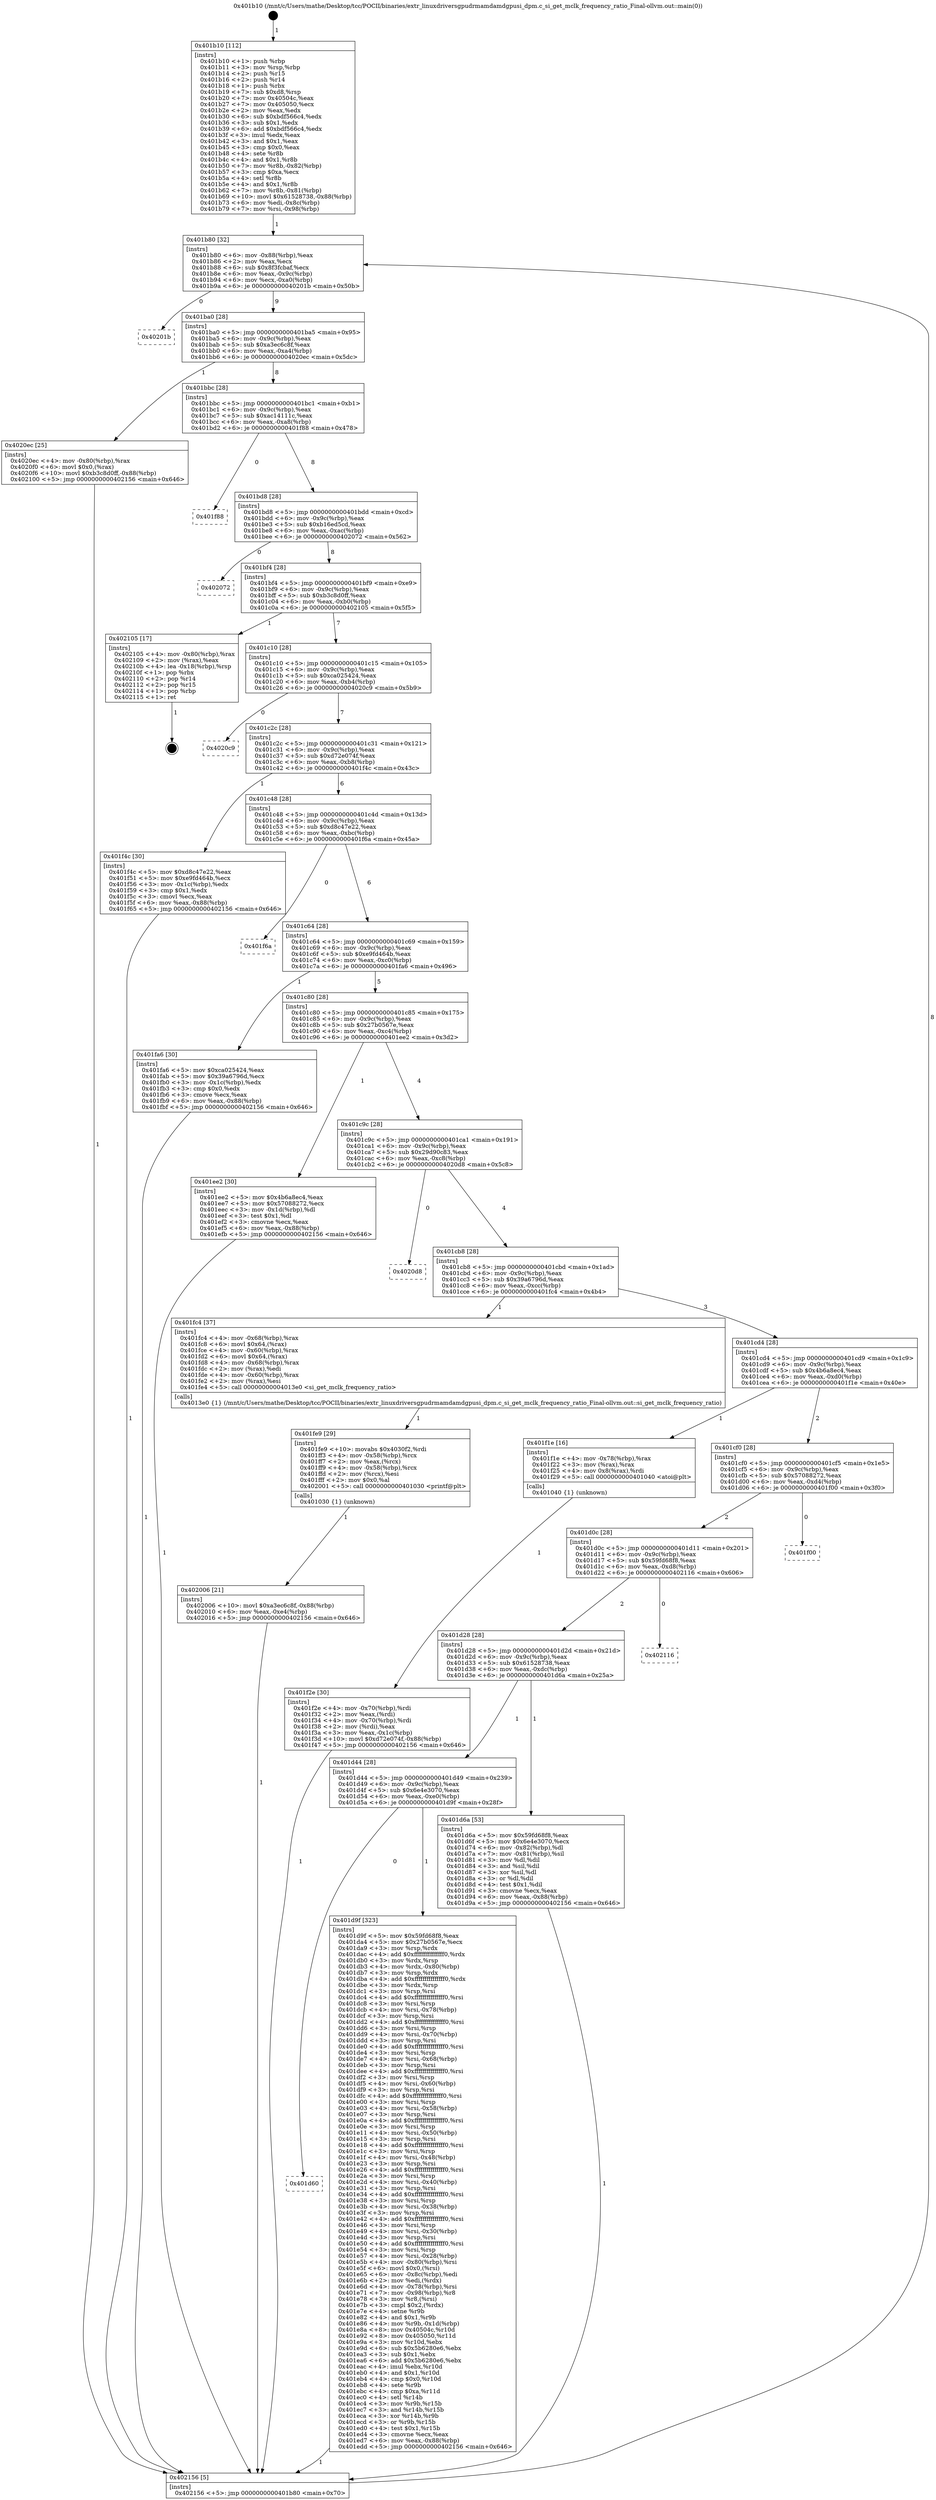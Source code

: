 digraph "0x401b10" {
  label = "0x401b10 (/mnt/c/Users/mathe/Desktop/tcc/POCII/binaries/extr_linuxdriversgpudrmamdamdgpusi_dpm.c_si_get_mclk_frequency_ratio_Final-ollvm.out::main(0))"
  labelloc = "t"
  node[shape=record]

  Entry [label="",width=0.3,height=0.3,shape=circle,fillcolor=black,style=filled]
  "0x401b80" [label="{
     0x401b80 [32]\l
     | [instrs]\l
     &nbsp;&nbsp;0x401b80 \<+6\>: mov -0x88(%rbp),%eax\l
     &nbsp;&nbsp;0x401b86 \<+2\>: mov %eax,%ecx\l
     &nbsp;&nbsp;0x401b88 \<+6\>: sub $0x8f3fcbaf,%ecx\l
     &nbsp;&nbsp;0x401b8e \<+6\>: mov %eax,-0x9c(%rbp)\l
     &nbsp;&nbsp;0x401b94 \<+6\>: mov %ecx,-0xa0(%rbp)\l
     &nbsp;&nbsp;0x401b9a \<+6\>: je 000000000040201b \<main+0x50b\>\l
  }"]
  "0x40201b" [label="{
     0x40201b\l
  }", style=dashed]
  "0x401ba0" [label="{
     0x401ba0 [28]\l
     | [instrs]\l
     &nbsp;&nbsp;0x401ba0 \<+5\>: jmp 0000000000401ba5 \<main+0x95\>\l
     &nbsp;&nbsp;0x401ba5 \<+6\>: mov -0x9c(%rbp),%eax\l
     &nbsp;&nbsp;0x401bab \<+5\>: sub $0xa3ec6c8f,%eax\l
     &nbsp;&nbsp;0x401bb0 \<+6\>: mov %eax,-0xa4(%rbp)\l
     &nbsp;&nbsp;0x401bb6 \<+6\>: je 00000000004020ec \<main+0x5dc\>\l
  }"]
  Exit [label="",width=0.3,height=0.3,shape=circle,fillcolor=black,style=filled,peripheries=2]
  "0x4020ec" [label="{
     0x4020ec [25]\l
     | [instrs]\l
     &nbsp;&nbsp;0x4020ec \<+4\>: mov -0x80(%rbp),%rax\l
     &nbsp;&nbsp;0x4020f0 \<+6\>: movl $0x0,(%rax)\l
     &nbsp;&nbsp;0x4020f6 \<+10\>: movl $0xb3c8d0ff,-0x88(%rbp)\l
     &nbsp;&nbsp;0x402100 \<+5\>: jmp 0000000000402156 \<main+0x646\>\l
  }"]
  "0x401bbc" [label="{
     0x401bbc [28]\l
     | [instrs]\l
     &nbsp;&nbsp;0x401bbc \<+5\>: jmp 0000000000401bc1 \<main+0xb1\>\l
     &nbsp;&nbsp;0x401bc1 \<+6\>: mov -0x9c(%rbp),%eax\l
     &nbsp;&nbsp;0x401bc7 \<+5\>: sub $0xac14111c,%eax\l
     &nbsp;&nbsp;0x401bcc \<+6\>: mov %eax,-0xa8(%rbp)\l
     &nbsp;&nbsp;0x401bd2 \<+6\>: je 0000000000401f88 \<main+0x478\>\l
  }"]
  "0x402006" [label="{
     0x402006 [21]\l
     | [instrs]\l
     &nbsp;&nbsp;0x402006 \<+10\>: movl $0xa3ec6c8f,-0x88(%rbp)\l
     &nbsp;&nbsp;0x402010 \<+6\>: mov %eax,-0xe4(%rbp)\l
     &nbsp;&nbsp;0x402016 \<+5\>: jmp 0000000000402156 \<main+0x646\>\l
  }"]
  "0x401f88" [label="{
     0x401f88\l
  }", style=dashed]
  "0x401bd8" [label="{
     0x401bd8 [28]\l
     | [instrs]\l
     &nbsp;&nbsp;0x401bd8 \<+5\>: jmp 0000000000401bdd \<main+0xcd\>\l
     &nbsp;&nbsp;0x401bdd \<+6\>: mov -0x9c(%rbp),%eax\l
     &nbsp;&nbsp;0x401be3 \<+5\>: sub $0xb16ed5cd,%eax\l
     &nbsp;&nbsp;0x401be8 \<+6\>: mov %eax,-0xac(%rbp)\l
     &nbsp;&nbsp;0x401bee \<+6\>: je 0000000000402072 \<main+0x562\>\l
  }"]
  "0x401fe9" [label="{
     0x401fe9 [29]\l
     | [instrs]\l
     &nbsp;&nbsp;0x401fe9 \<+10\>: movabs $0x4030f2,%rdi\l
     &nbsp;&nbsp;0x401ff3 \<+4\>: mov -0x58(%rbp),%rcx\l
     &nbsp;&nbsp;0x401ff7 \<+2\>: mov %eax,(%rcx)\l
     &nbsp;&nbsp;0x401ff9 \<+4\>: mov -0x58(%rbp),%rcx\l
     &nbsp;&nbsp;0x401ffd \<+2\>: mov (%rcx),%esi\l
     &nbsp;&nbsp;0x401fff \<+2\>: mov $0x0,%al\l
     &nbsp;&nbsp;0x402001 \<+5\>: call 0000000000401030 \<printf@plt\>\l
     | [calls]\l
     &nbsp;&nbsp;0x401030 \{1\} (unknown)\l
  }"]
  "0x402072" [label="{
     0x402072\l
  }", style=dashed]
  "0x401bf4" [label="{
     0x401bf4 [28]\l
     | [instrs]\l
     &nbsp;&nbsp;0x401bf4 \<+5\>: jmp 0000000000401bf9 \<main+0xe9\>\l
     &nbsp;&nbsp;0x401bf9 \<+6\>: mov -0x9c(%rbp),%eax\l
     &nbsp;&nbsp;0x401bff \<+5\>: sub $0xb3c8d0ff,%eax\l
     &nbsp;&nbsp;0x401c04 \<+6\>: mov %eax,-0xb0(%rbp)\l
     &nbsp;&nbsp;0x401c0a \<+6\>: je 0000000000402105 \<main+0x5f5\>\l
  }"]
  "0x401f2e" [label="{
     0x401f2e [30]\l
     | [instrs]\l
     &nbsp;&nbsp;0x401f2e \<+4\>: mov -0x70(%rbp),%rdi\l
     &nbsp;&nbsp;0x401f32 \<+2\>: mov %eax,(%rdi)\l
     &nbsp;&nbsp;0x401f34 \<+4\>: mov -0x70(%rbp),%rdi\l
     &nbsp;&nbsp;0x401f38 \<+2\>: mov (%rdi),%eax\l
     &nbsp;&nbsp;0x401f3a \<+3\>: mov %eax,-0x1c(%rbp)\l
     &nbsp;&nbsp;0x401f3d \<+10\>: movl $0xd72e074f,-0x88(%rbp)\l
     &nbsp;&nbsp;0x401f47 \<+5\>: jmp 0000000000402156 \<main+0x646\>\l
  }"]
  "0x402105" [label="{
     0x402105 [17]\l
     | [instrs]\l
     &nbsp;&nbsp;0x402105 \<+4\>: mov -0x80(%rbp),%rax\l
     &nbsp;&nbsp;0x402109 \<+2\>: mov (%rax),%eax\l
     &nbsp;&nbsp;0x40210b \<+4\>: lea -0x18(%rbp),%rsp\l
     &nbsp;&nbsp;0x40210f \<+1\>: pop %rbx\l
     &nbsp;&nbsp;0x402110 \<+2\>: pop %r14\l
     &nbsp;&nbsp;0x402112 \<+2\>: pop %r15\l
     &nbsp;&nbsp;0x402114 \<+1\>: pop %rbp\l
     &nbsp;&nbsp;0x402115 \<+1\>: ret\l
  }"]
  "0x401c10" [label="{
     0x401c10 [28]\l
     | [instrs]\l
     &nbsp;&nbsp;0x401c10 \<+5\>: jmp 0000000000401c15 \<main+0x105\>\l
     &nbsp;&nbsp;0x401c15 \<+6\>: mov -0x9c(%rbp),%eax\l
     &nbsp;&nbsp;0x401c1b \<+5\>: sub $0xca025424,%eax\l
     &nbsp;&nbsp;0x401c20 \<+6\>: mov %eax,-0xb4(%rbp)\l
     &nbsp;&nbsp;0x401c26 \<+6\>: je 00000000004020c9 \<main+0x5b9\>\l
  }"]
  "0x401d60" [label="{
     0x401d60\l
  }", style=dashed]
  "0x4020c9" [label="{
     0x4020c9\l
  }", style=dashed]
  "0x401c2c" [label="{
     0x401c2c [28]\l
     | [instrs]\l
     &nbsp;&nbsp;0x401c2c \<+5\>: jmp 0000000000401c31 \<main+0x121\>\l
     &nbsp;&nbsp;0x401c31 \<+6\>: mov -0x9c(%rbp),%eax\l
     &nbsp;&nbsp;0x401c37 \<+5\>: sub $0xd72e074f,%eax\l
     &nbsp;&nbsp;0x401c3c \<+6\>: mov %eax,-0xb8(%rbp)\l
     &nbsp;&nbsp;0x401c42 \<+6\>: je 0000000000401f4c \<main+0x43c\>\l
  }"]
  "0x401d9f" [label="{
     0x401d9f [323]\l
     | [instrs]\l
     &nbsp;&nbsp;0x401d9f \<+5\>: mov $0x59fd68f8,%eax\l
     &nbsp;&nbsp;0x401da4 \<+5\>: mov $0x27b0567e,%ecx\l
     &nbsp;&nbsp;0x401da9 \<+3\>: mov %rsp,%rdx\l
     &nbsp;&nbsp;0x401dac \<+4\>: add $0xfffffffffffffff0,%rdx\l
     &nbsp;&nbsp;0x401db0 \<+3\>: mov %rdx,%rsp\l
     &nbsp;&nbsp;0x401db3 \<+4\>: mov %rdx,-0x80(%rbp)\l
     &nbsp;&nbsp;0x401db7 \<+3\>: mov %rsp,%rdx\l
     &nbsp;&nbsp;0x401dba \<+4\>: add $0xfffffffffffffff0,%rdx\l
     &nbsp;&nbsp;0x401dbe \<+3\>: mov %rdx,%rsp\l
     &nbsp;&nbsp;0x401dc1 \<+3\>: mov %rsp,%rsi\l
     &nbsp;&nbsp;0x401dc4 \<+4\>: add $0xfffffffffffffff0,%rsi\l
     &nbsp;&nbsp;0x401dc8 \<+3\>: mov %rsi,%rsp\l
     &nbsp;&nbsp;0x401dcb \<+4\>: mov %rsi,-0x78(%rbp)\l
     &nbsp;&nbsp;0x401dcf \<+3\>: mov %rsp,%rsi\l
     &nbsp;&nbsp;0x401dd2 \<+4\>: add $0xfffffffffffffff0,%rsi\l
     &nbsp;&nbsp;0x401dd6 \<+3\>: mov %rsi,%rsp\l
     &nbsp;&nbsp;0x401dd9 \<+4\>: mov %rsi,-0x70(%rbp)\l
     &nbsp;&nbsp;0x401ddd \<+3\>: mov %rsp,%rsi\l
     &nbsp;&nbsp;0x401de0 \<+4\>: add $0xfffffffffffffff0,%rsi\l
     &nbsp;&nbsp;0x401de4 \<+3\>: mov %rsi,%rsp\l
     &nbsp;&nbsp;0x401de7 \<+4\>: mov %rsi,-0x68(%rbp)\l
     &nbsp;&nbsp;0x401deb \<+3\>: mov %rsp,%rsi\l
     &nbsp;&nbsp;0x401dee \<+4\>: add $0xfffffffffffffff0,%rsi\l
     &nbsp;&nbsp;0x401df2 \<+3\>: mov %rsi,%rsp\l
     &nbsp;&nbsp;0x401df5 \<+4\>: mov %rsi,-0x60(%rbp)\l
     &nbsp;&nbsp;0x401df9 \<+3\>: mov %rsp,%rsi\l
     &nbsp;&nbsp;0x401dfc \<+4\>: add $0xfffffffffffffff0,%rsi\l
     &nbsp;&nbsp;0x401e00 \<+3\>: mov %rsi,%rsp\l
     &nbsp;&nbsp;0x401e03 \<+4\>: mov %rsi,-0x58(%rbp)\l
     &nbsp;&nbsp;0x401e07 \<+3\>: mov %rsp,%rsi\l
     &nbsp;&nbsp;0x401e0a \<+4\>: add $0xfffffffffffffff0,%rsi\l
     &nbsp;&nbsp;0x401e0e \<+3\>: mov %rsi,%rsp\l
     &nbsp;&nbsp;0x401e11 \<+4\>: mov %rsi,-0x50(%rbp)\l
     &nbsp;&nbsp;0x401e15 \<+3\>: mov %rsp,%rsi\l
     &nbsp;&nbsp;0x401e18 \<+4\>: add $0xfffffffffffffff0,%rsi\l
     &nbsp;&nbsp;0x401e1c \<+3\>: mov %rsi,%rsp\l
     &nbsp;&nbsp;0x401e1f \<+4\>: mov %rsi,-0x48(%rbp)\l
     &nbsp;&nbsp;0x401e23 \<+3\>: mov %rsp,%rsi\l
     &nbsp;&nbsp;0x401e26 \<+4\>: add $0xfffffffffffffff0,%rsi\l
     &nbsp;&nbsp;0x401e2a \<+3\>: mov %rsi,%rsp\l
     &nbsp;&nbsp;0x401e2d \<+4\>: mov %rsi,-0x40(%rbp)\l
     &nbsp;&nbsp;0x401e31 \<+3\>: mov %rsp,%rsi\l
     &nbsp;&nbsp;0x401e34 \<+4\>: add $0xfffffffffffffff0,%rsi\l
     &nbsp;&nbsp;0x401e38 \<+3\>: mov %rsi,%rsp\l
     &nbsp;&nbsp;0x401e3b \<+4\>: mov %rsi,-0x38(%rbp)\l
     &nbsp;&nbsp;0x401e3f \<+3\>: mov %rsp,%rsi\l
     &nbsp;&nbsp;0x401e42 \<+4\>: add $0xfffffffffffffff0,%rsi\l
     &nbsp;&nbsp;0x401e46 \<+3\>: mov %rsi,%rsp\l
     &nbsp;&nbsp;0x401e49 \<+4\>: mov %rsi,-0x30(%rbp)\l
     &nbsp;&nbsp;0x401e4d \<+3\>: mov %rsp,%rsi\l
     &nbsp;&nbsp;0x401e50 \<+4\>: add $0xfffffffffffffff0,%rsi\l
     &nbsp;&nbsp;0x401e54 \<+3\>: mov %rsi,%rsp\l
     &nbsp;&nbsp;0x401e57 \<+4\>: mov %rsi,-0x28(%rbp)\l
     &nbsp;&nbsp;0x401e5b \<+4\>: mov -0x80(%rbp),%rsi\l
     &nbsp;&nbsp;0x401e5f \<+6\>: movl $0x0,(%rsi)\l
     &nbsp;&nbsp;0x401e65 \<+6\>: mov -0x8c(%rbp),%edi\l
     &nbsp;&nbsp;0x401e6b \<+2\>: mov %edi,(%rdx)\l
     &nbsp;&nbsp;0x401e6d \<+4\>: mov -0x78(%rbp),%rsi\l
     &nbsp;&nbsp;0x401e71 \<+7\>: mov -0x98(%rbp),%r8\l
     &nbsp;&nbsp;0x401e78 \<+3\>: mov %r8,(%rsi)\l
     &nbsp;&nbsp;0x401e7b \<+3\>: cmpl $0x2,(%rdx)\l
     &nbsp;&nbsp;0x401e7e \<+4\>: setne %r9b\l
     &nbsp;&nbsp;0x401e82 \<+4\>: and $0x1,%r9b\l
     &nbsp;&nbsp;0x401e86 \<+4\>: mov %r9b,-0x1d(%rbp)\l
     &nbsp;&nbsp;0x401e8a \<+8\>: mov 0x40504c,%r10d\l
     &nbsp;&nbsp;0x401e92 \<+8\>: mov 0x405050,%r11d\l
     &nbsp;&nbsp;0x401e9a \<+3\>: mov %r10d,%ebx\l
     &nbsp;&nbsp;0x401e9d \<+6\>: sub $0x5b6280e6,%ebx\l
     &nbsp;&nbsp;0x401ea3 \<+3\>: sub $0x1,%ebx\l
     &nbsp;&nbsp;0x401ea6 \<+6\>: add $0x5b6280e6,%ebx\l
     &nbsp;&nbsp;0x401eac \<+4\>: imul %ebx,%r10d\l
     &nbsp;&nbsp;0x401eb0 \<+4\>: and $0x1,%r10d\l
     &nbsp;&nbsp;0x401eb4 \<+4\>: cmp $0x0,%r10d\l
     &nbsp;&nbsp;0x401eb8 \<+4\>: sete %r9b\l
     &nbsp;&nbsp;0x401ebc \<+4\>: cmp $0xa,%r11d\l
     &nbsp;&nbsp;0x401ec0 \<+4\>: setl %r14b\l
     &nbsp;&nbsp;0x401ec4 \<+3\>: mov %r9b,%r15b\l
     &nbsp;&nbsp;0x401ec7 \<+3\>: and %r14b,%r15b\l
     &nbsp;&nbsp;0x401eca \<+3\>: xor %r14b,%r9b\l
     &nbsp;&nbsp;0x401ecd \<+3\>: or %r9b,%r15b\l
     &nbsp;&nbsp;0x401ed0 \<+4\>: test $0x1,%r15b\l
     &nbsp;&nbsp;0x401ed4 \<+3\>: cmovne %ecx,%eax\l
     &nbsp;&nbsp;0x401ed7 \<+6\>: mov %eax,-0x88(%rbp)\l
     &nbsp;&nbsp;0x401edd \<+5\>: jmp 0000000000402156 \<main+0x646\>\l
  }"]
  "0x401f4c" [label="{
     0x401f4c [30]\l
     | [instrs]\l
     &nbsp;&nbsp;0x401f4c \<+5\>: mov $0xd8c47e22,%eax\l
     &nbsp;&nbsp;0x401f51 \<+5\>: mov $0xe9fd464b,%ecx\l
     &nbsp;&nbsp;0x401f56 \<+3\>: mov -0x1c(%rbp),%edx\l
     &nbsp;&nbsp;0x401f59 \<+3\>: cmp $0x1,%edx\l
     &nbsp;&nbsp;0x401f5c \<+3\>: cmovl %ecx,%eax\l
     &nbsp;&nbsp;0x401f5f \<+6\>: mov %eax,-0x88(%rbp)\l
     &nbsp;&nbsp;0x401f65 \<+5\>: jmp 0000000000402156 \<main+0x646\>\l
  }"]
  "0x401c48" [label="{
     0x401c48 [28]\l
     | [instrs]\l
     &nbsp;&nbsp;0x401c48 \<+5\>: jmp 0000000000401c4d \<main+0x13d\>\l
     &nbsp;&nbsp;0x401c4d \<+6\>: mov -0x9c(%rbp),%eax\l
     &nbsp;&nbsp;0x401c53 \<+5\>: sub $0xd8c47e22,%eax\l
     &nbsp;&nbsp;0x401c58 \<+6\>: mov %eax,-0xbc(%rbp)\l
     &nbsp;&nbsp;0x401c5e \<+6\>: je 0000000000401f6a \<main+0x45a\>\l
  }"]
  "0x401b10" [label="{
     0x401b10 [112]\l
     | [instrs]\l
     &nbsp;&nbsp;0x401b10 \<+1\>: push %rbp\l
     &nbsp;&nbsp;0x401b11 \<+3\>: mov %rsp,%rbp\l
     &nbsp;&nbsp;0x401b14 \<+2\>: push %r15\l
     &nbsp;&nbsp;0x401b16 \<+2\>: push %r14\l
     &nbsp;&nbsp;0x401b18 \<+1\>: push %rbx\l
     &nbsp;&nbsp;0x401b19 \<+7\>: sub $0xd8,%rsp\l
     &nbsp;&nbsp;0x401b20 \<+7\>: mov 0x40504c,%eax\l
     &nbsp;&nbsp;0x401b27 \<+7\>: mov 0x405050,%ecx\l
     &nbsp;&nbsp;0x401b2e \<+2\>: mov %eax,%edx\l
     &nbsp;&nbsp;0x401b30 \<+6\>: sub $0xbdf566c4,%edx\l
     &nbsp;&nbsp;0x401b36 \<+3\>: sub $0x1,%edx\l
     &nbsp;&nbsp;0x401b39 \<+6\>: add $0xbdf566c4,%edx\l
     &nbsp;&nbsp;0x401b3f \<+3\>: imul %edx,%eax\l
     &nbsp;&nbsp;0x401b42 \<+3\>: and $0x1,%eax\l
     &nbsp;&nbsp;0x401b45 \<+3\>: cmp $0x0,%eax\l
     &nbsp;&nbsp;0x401b48 \<+4\>: sete %r8b\l
     &nbsp;&nbsp;0x401b4c \<+4\>: and $0x1,%r8b\l
     &nbsp;&nbsp;0x401b50 \<+7\>: mov %r8b,-0x82(%rbp)\l
     &nbsp;&nbsp;0x401b57 \<+3\>: cmp $0xa,%ecx\l
     &nbsp;&nbsp;0x401b5a \<+4\>: setl %r8b\l
     &nbsp;&nbsp;0x401b5e \<+4\>: and $0x1,%r8b\l
     &nbsp;&nbsp;0x401b62 \<+7\>: mov %r8b,-0x81(%rbp)\l
     &nbsp;&nbsp;0x401b69 \<+10\>: movl $0x61528738,-0x88(%rbp)\l
     &nbsp;&nbsp;0x401b73 \<+6\>: mov %edi,-0x8c(%rbp)\l
     &nbsp;&nbsp;0x401b79 \<+7\>: mov %rsi,-0x98(%rbp)\l
  }"]
  "0x401f6a" [label="{
     0x401f6a\l
  }", style=dashed]
  "0x401c64" [label="{
     0x401c64 [28]\l
     | [instrs]\l
     &nbsp;&nbsp;0x401c64 \<+5\>: jmp 0000000000401c69 \<main+0x159\>\l
     &nbsp;&nbsp;0x401c69 \<+6\>: mov -0x9c(%rbp),%eax\l
     &nbsp;&nbsp;0x401c6f \<+5\>: sub $0xe9fd464b,%eax\l
     &nbsp;&nbsp;0x401c74 \<+6\>: mov %eax,-0xc0(%rbp)\l
     &nbsp;&nbsp;0x401c7a \<+6\>: je 0000000000401fa6 \<main+0x496\>\l
  }"]
  "0x402156" [label="{
     0x402156 [5]\l
     | [instrs]\l
     &nbsp;&nbsp;0x402156 \<+5\>: jmp 0000000000401b80 \<main+0x70\>\l
  }"]
  "0x401fa6" [label="{
     0x401fa6 [30]\l
     | [instrs]\l
     &nbsp;&nbsp;0x401fa6 \<+5\>: mov $0xca025424,%eax\l
     &nbsp;&nbsp;0x401fab \<+5\>: mov $0x39a6796d,%ecx\l
     &nbsp;&nbsp;0x401fb0 \<+3\>: mov -0x1c(%rbp),%edx\l
     &nbsp;&nbsp;0x401fb3 \<+3\>: cmp $0x0,%edx\l
     &nbsp;&nbsp;0x401fb6 \<+3\>: cmove %ecx,%eax\l
     &nbsp;&nbsp;0x401fb9 \<+6\>: mov %eax,-0x88(%rbp)\l
     &nbsp;&nbsp;0x401fbf \<+5\>: jmp 0000000000402156 \<main+0x646\>\l
  }"]
  "0x401c80" [label="{
     0x401c80 [28]\l
     | [instrs]\l
     &nbsp;&nbsp;0x401c80 \<+5\>: jmp 0000000000401c85 \<main+0x175\>\l
     &nbsp;&nbsp;0x401c85 \<+6\>: mov -0x9c(%rbp),%eax\l
     &nbsp;&nbsp;0x401c8b \<+5\>: sub $0x27b0567e,%eax\l
     &nbsp;&nbsp;0x401c90 \<+6\>: mov %eax,-0xc4(%rbp)\l
     &nbsp;&nbsp;0x401c96 \<+6\>: je 0000000000401ee2 \<main+0x3d2\>\l
  }"]
  "0x401d44" [label="{
     0x401d44 [28]\l
     | [instrs]\l
     &nbsp;&nbsp;0x401d44 \<+5\>: jmp 0000000000401d49 \<main+0x239\>\l
     &nbsp;&nbsp;0x401d49 \<+6\>: mov -0x9c(%rbp),%eax\l
     &nbsp;&nbsp;0x401d4f \<+5\>: sub $0x6e4e3070,%eax\l
     &nbsp;&nbsp;0x401d54 \<+6\>: mov %eax,-0xe0(%rbp)\l
     &nbsp;&nbsp;0x401d5a \<+6\>: je 0000000000401d9f \<main+0x28f\>\l
  }"]
  "0x401ee2" [label="{
     0x401ee2 [30]\l
     | [instrs]\l
     &nbsp;&nbsp;0x401ee2 \<+5\>: mov $0x4b6a8ec4,%eax\l
     &nbsp;&nbsp;0x401ee7 \<+5\>: mov $0x57088272,%ecx\l
     &nbsp;&nbsp;0x401eec \<+3\>: mov -0x1d(%rbp),%dl\l
     &nbsp;&nbsp;0x401eef \<+3\>: test $0x1,%dl\l
     &nbsp;&nbsp;0x401ef2 \<+3\>: cmovne %ecx,%eax\l
     &nbsp;&nbsp;0x401ef5 \<+6\>: mov %eax,-0x88(%rbp)\l
     &nbsp;&nbsp;0x401efb \<+5\>: jmp 0000000000402156 \<main+0x646\>\l
  }"]
  "0x401c9c" [label="{
     0x401c9c [28]\l
     | [instrs]\l
     &nbsp;&nbsp;0x401c9c \<+5\>: jmp 0000000000401ca1 \<main+0x191\>\l
     &nbsp;&nbsp;0x401ca1 \<+6\>: mov -0x9c(%rbp),%eax\l
     &nbsp;&nbsp;0x401ca7 \<+5\>: sub $0x29d90c83,%eax\l
     &nbsp;&nbsp;0x401cac \<+6\>: mov %eax,-0xc8(%rbp)\l
     &nbsp;&nbsp;0x401cb2 \<+6\>: je 00000000004020d8 \<main+0x5c8\>\l
  }"]
  "0x401d6a" [label="{
     0x401d6a [53]\l
     | [instrs]\l
     &nbsp;&nbsp;0x401d6a \<+5\>: mov $0x59fd68f8,%eax\l
     &nbsp;&nbsp;0x401d6f \<+5\>: mov $0x6e4e3070,%ecx\l
     &nbsp;&nbsp;0x401d74 \<+6\>: mov -0x82(%rbp),%dl\l
     &nbsp;&nbsp;0x401d7a \<+7\>: mov -0x81(%rbp),%sil\l
     &nbsp;&nbsp;0x401d81 \<+3\>: mov %dl,%dil\l
     &nbsp;&nbsp;0x401d84 \<+3\>: and %sil,%dil\l
     &nbsp;&nbsp;0x401d87 \<+3\>: xor %sil,%dl\l
     &nbsp;&nbsp;0x401d8a \<+3\>: or %dl,%dil\l
     &nbsp;&nbsp;0x401d8d \<+4\>: test $0x1,%dil\l
     &nbsp;&nbsp;0x401d91 \<+3\>: cmovne %ecx,%eax\l
     &nbsp;&nbsp;0x401d94 \<+6\>: mov %eax,-0x88(%rbp)\l
     &nbsp;&nbsp;0x401d9a \<+5\>: jmp 0000000000402156 \<main+0x646\>\l
  }"]
  "0x4020d8" [label="{
     0x4020d8\l
  }", style=dashed]
  "0x401cb8" [label="{
     0x401cb8 [28]\l
     | [instrs]\l
     &nbsp;&nbsp;0x401cb8 \<+5\>: jmp 0000000000401cbd \<main+0x1ad\>\l
     &nbsp;&nbsp;0x401cbd \<+6\>: mov -0x9c(%rbp),%eax\l
     &nbsp;&nbsp;0x401cc3 \<+5\>: sub $0x39a6796d,%eax\l
     &nbsp;&nbsp;0x401cc8 \<+6\>: mov %eax,-0xcc(%rbp)\l
     &nbsp;&nbsp;0x401cce \<+6\>: je 0000000000401fc4 \<main+0x4b4\>\l
  }"]
  "0x401d28" [label="{
     0x401d28 [28]\l
     | [instrs]\l
     &nbsp;&nbsp;0x401d28 \<+5\>: jmp 0000000000401d2d \<main+0x21d\>\l
     &nbsp;&nbsp;0x401d2d \<+6\>: mov -0x9c(%rbp),%eax\l
     &nbsp;&nbsp;0x401d33 \<+5\>: sub $0x61528738,%eax\l
     &nbsp;&nbsp;0x401d38 \<+6\>: mov %eax,-0xdc(%rbp)\l
     &nbsp;&nbsp;0x401d3e \<+6\>: je 0000000000401d6a \<main+0x25a\>\l
  }"]
  "0x401fc4" [label="{
     0x401fc4 [37]\l
     | [instrs]\l
     &nbsp;&nbsp;0x401fc4 \<+4\>: mov -0x68(%rbp),%rax\l
     &nbsp;&nbsp;0x401fc8 \<+6\>: movl $0x64,(%rax)\l
     &nbsp;&nbsp;0x401fce \<+4\>: mov -0x60(%rbp),%rax\l
     &nbsp;&nbsp;0x401fd2 \<+6\>: movl $0x64,(%rax)\l
     &nbsp;&nbsp;0x401fd8 \<+4\>: mov -0x68(%rbp),%rax\l
     &nbsp;&nbsp;0x401fdc \<+2\>: mov (%rax),%edi\l
     &nbsp;&nbsp;0x401fde \<+4\>: mov -0x60(%rbp),%rax\l
     &nbsp;&nbsp;0x401fe2 \<+2\>: mov (%rax),%esi\l
     &nbsp;&nbsp;0x401fe4 \<+5\>: call 00000000004013e0 \<si_get_mclk_frequency_ratio\>\l
     | [calls]\l
     &nbsp;&nbsp;0x4013e0 \{1\} (/mnt/c/Users/mathe/Desktop/tcc/POCII/binaries/extr_linuxdriversgpudrmamdamdgpusi_dpm.c_si_get_mclk_frequency_ratio_Final-ollvm.out::si_get_mclk_frequency_ratio)\l
  }"]
  "0x401cd4" [label="{
     0x401cd4 [28]\l
     | [instrs]\l
     &nbsp;&nbsp;0x401cd4 \<+5\>: jmp 0000000000401cd9 \<main+0x1c9\>\l
     &nbsp;&nbsp;0x401cd9 \<+6\>: mov -0x9c(%rbp),%eax\l
     &nbsp;&nbsp;0x401cdf \<+5\>: sub $0x4b6a8ec4,%eax\l
     &nbsp;&nbsp;0x401ce4 \<+6\>: mov %eax,-0xd0(%rbp)\l
     &nbsp;&nbsp;0x401cea \<+6\>: je 0000000000401f1e \<main+0x40e\>\l
  }"]
  "0x402116" [label="{
     0x402116\l
  }", style=dashed]
  "0x401f1e" [label="{
     0x401f1e [16]\l
     | [instrs]\l
     &nbsp;&nbsp;0x401f1e \<+4\>: mov -0x78(%rbp),%rax\l
     &nbsp;&nbsp;0x401f22 \<+3\>: mov (%rax),%rax\l
     &nbsp;&nbsp;0x401f25 \<+4\>: mov 0x8(%rax),%rdi\l
     &nbsp;&nbsp;0x401f29 \<+5\>: call 0000000000401040 \<atoi@plt\>\l
     | [calls]\l
     &nbsp;&nbsp;0x401040 \{1\} (unknown)\l
  }"]
  "0x401cf0" [label="{
     0x401cf0 [28]\l
     | [instrs]\l
     &nbsp;&nbsp;0x401cf0 \<+5\>: jmp 0000000000401cf5 \<main+0x1e5\>\l
     &nbsp;&nbsp;0x401cf5 \<+6\>: mov -0x9c(%rbp),%eax\l
     &nbsp;&nbsp;0x401cfb \<+5\>: sub $0x57088272,%eax\l
     &nbsp;&nbsp;0x401d00 \<+6\>: mov %eax,-0xd4(%rbp)\l
     &nbsp;&nbsp;0x401d06 \<+6\>: je 0000000000401f00 \<main+0x3f0\>\l
  }"]
  "0x401d0c" [label="{
     0x401d0c [28]\l
     | [instrs]\l
     &nbsp;&nbsp;0x401d0c \<+5\>: jmp 0000000000401d11 \<main+0x201\>\l
     &nbsp;&nbsp;0x401d11 \<+6\>: mov -0x9c(%rbp),%eax\l
     &nbsp;&nbsp;0x401d17 \<+5\>: sub $0x59fd68f8,%eax\l
     &nbsp;&nbsp;0x401d1c \<+6\>: mov %eax,-0xd8(%rbp)\l
     &nbsp;&nbsp;0x401d22 \<+6\>: je 0000000000402116 \<main+0x606\>\l
  }"]
  "0x401f00" [label="{
     0x401f00\l
  }", style=dashed]
  Entry -> "0x401b10" [label=" 1"]
  "0x401b80" -> "0x40201b" [label=" 0"]
  "0x401b80" -> "0x401ba0" [label=" 9"]
  "0x402105" -> Exit [label=" 1"]
  "0x401ba0" -> "0x4020ec" [label=" 1"]
  "0x401ba0" -> "0x401bbc" [label=" 8"]
  "0x4020ec" -> "0x402156" [label=" 1"]
  "0x401bbc" -> "0x401f88" [label=" 0"]
  "0x401bbc" -> "0x401bd8" [label=" 8"]
  "0x402006" -> "0x402156" [label=" 1"]
  "0x401bd8" -> "0x402072" [label=" 0"]
  "0x401bd8" -> "0x401bf4" [label=" 8"]
  "0x401fe9" -> "0x402006" [label=" 1"]
  "0x401bf4" -> "0x402105" [label=" 1"]
  "0x401bf4" -> "0x401c10" [label=" 7"]
  "0x401fc4" -> "0x401fe9" [label=" 1"]
  "0x401c10" -> "0x4020c9" [label=" 0"]
  "0x401c10" -> "0x401c2c" [label=" 7"]
  "0x401f4c" -> "0x402156" [label=" 1"]
  "0x401c2c" -> "0x401f4c" [label=" 1"]
  "0x401c2c" -> "0x401c48" [label=" 6"]
  "0x401f2e" -> "0x402156" [label=" 1"]
  "0x401c48" -> "0x401f6a" [label=" 0"]
  "0x401c48" -> "0x401c64" [label=" 6"]
  "0x401ee2" -> "0x402156" [label=" 1"]
  "0x401c64" -> "0x401fa6" [label=" 1"]
  "0x401c64" -> "0x401c80" [label=" 5"]
  "0x401d9f" -> "0x402156" [label=" 1"]
  "0x401c80" -> "0x401ee2" [label=" 1"]
  "0x401c80" -> "0x401c9c" [label=" 4"]
  "0x401fa6" -> "0x402156" [label=" 1"]
  "0x401c9c" -> "0x4020d8" [label=" 0"]
  "0x401c9c" -> "0x401cb8" [label=" 4"]
  "0x401d44" -> "0x401d60" [label=" 0"]
  "0x401cb8" -> "0x401fc4" [label=" 1"]
  "0x401cb8" -> "0x401cd4" [label=" 3"]
  "0x401f1e" -> "0x401f2e" [label=" 1"]
  "0x401cd4" -> "0x401f1e" [label=" 1"]
  "0x401cd4" -> "0x401cf0" [label=" 2"]
  "0x402156" -> "0x401b80" [label=" 8"]
  "0x401cf0" -> "0x401f00" [label=" 0"]
  "0x401cf0" -> "0x401d0c" [label=" 2"]
  "0x401b10" -> "0x401b80" [label=" 1"]
  "0x401d0c" -> "0x402116" [label=" 0"]
  "0x401d0c" -> "0x401d28" [label=" 2"]
  "0x401d44" -> "0x401d9f" [label=" 1"]
  "0x401d28" -> "0x401d6a" [label=" 1"]
  "0x401d28" -> "0x401d44" [label=" 1"]
  "0x401d6a" -> "0x402156" [label=" 1"]
}
